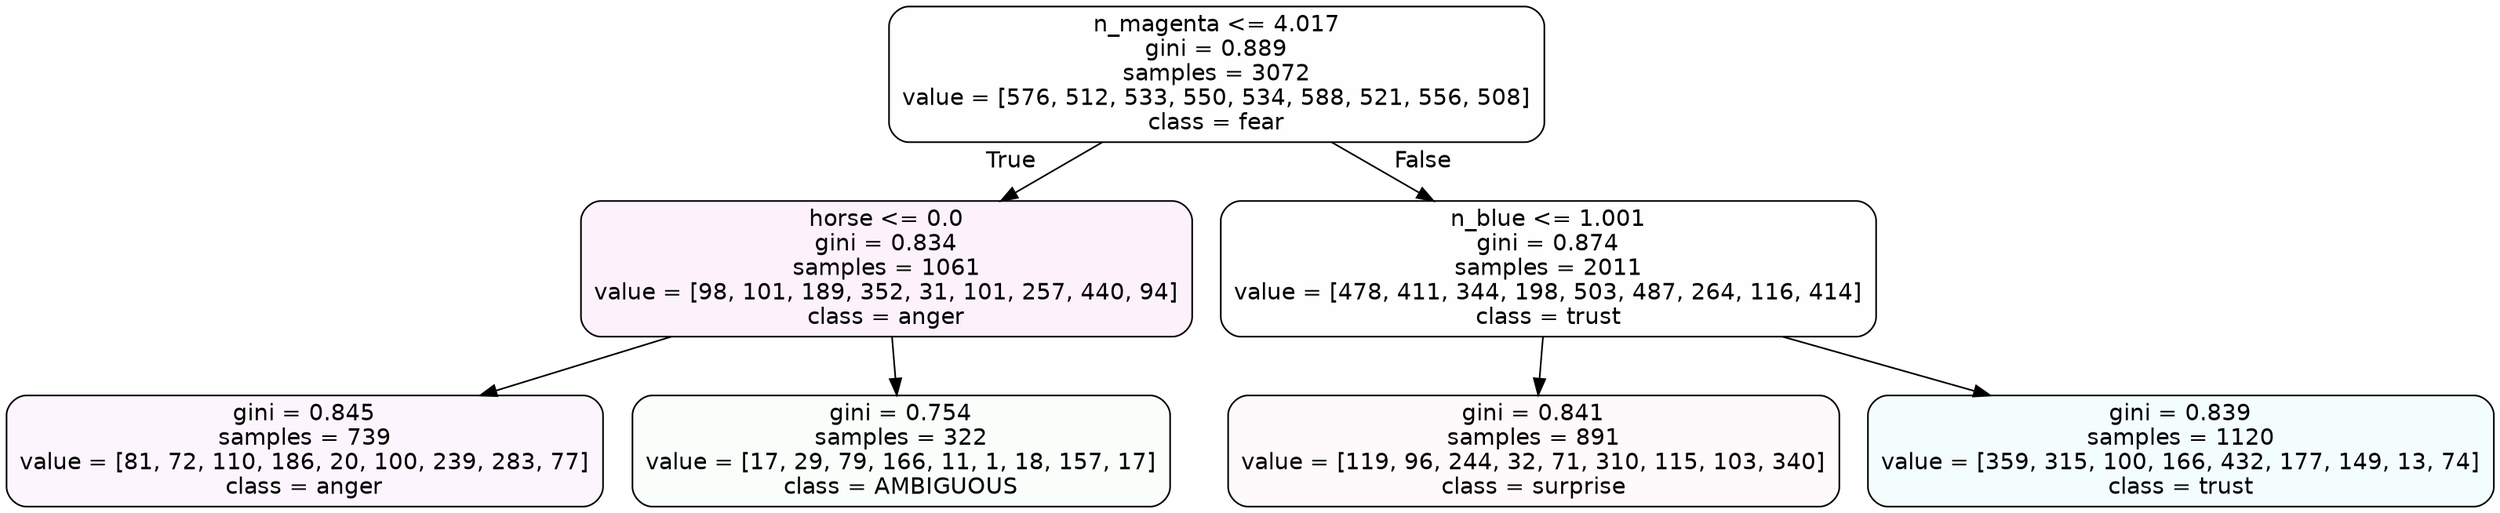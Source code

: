digraph Tree {
node [shape=box, style="filled, rounded", color="black", fontname=helvetica] ;
edge [fontname=helvetica] ;
0 [label="n_magenta <= 4.017\ngini = 0.889\nsamples = 3072\nvalue = [576, 512, 533, 550, 534, 588, 521, 556, 508]\nclass = fear", fillcolor="#3964e501"] ;
1 [label="horse <= 0.0\ngini = 0.834\nsamples = 1061\nvalue = [98, 101, 189, 352, 31, 101, 257, 440, 94]\nclass = anger", fillcolor="#e539d711"] ;
0 -> 1 [labeldistance=2.5, labelangle=45, headlabel="True"] ;
2 [label="gini = 0.845\nsamples = 739\nvalue = [81, 72, 110, 186, 20, 100, 239, 283, 77]\nclass = anger", fillcolor="#e539d70c"] ;
1 -> 2 ;
3 [label="gini = 0.754\nsamples = 322\nvalue = [17, 29, 79, 166, 11, 1, 18, 157, 17]\nclass = AMBIGUOUS", fillcolor="#39e58107"] ;
1 -> 3 ;
4 [label="n_blue <= 1.001\ngini = 0.874\nsamples = 2011\nvalue = [478, 411, 344, 198, 503, 487, 264, 116, 414]\nclass = trust", fillcolor="#39d7e501"] ;
0 -> 4 [labeldistance=2.5, labelangle=-45, headlabel="False"] ;
5 [label="gini = 0.841\nsamples = 891\nvalue = [119, 96, 244, 32, 71, 310, 115, 103, 340]\nclass = surprise", fillcolor="#e5396407"] ;
4 -> 5 ;
6 [label="gini = 0.839\nsamples = 1120\nvalue = [359, 315, 100, 166, 432, 177, 149, 13, 74]\nclass = trust", fillcolor="#39d7e50d"] ;
4 -> 6 ;
}
